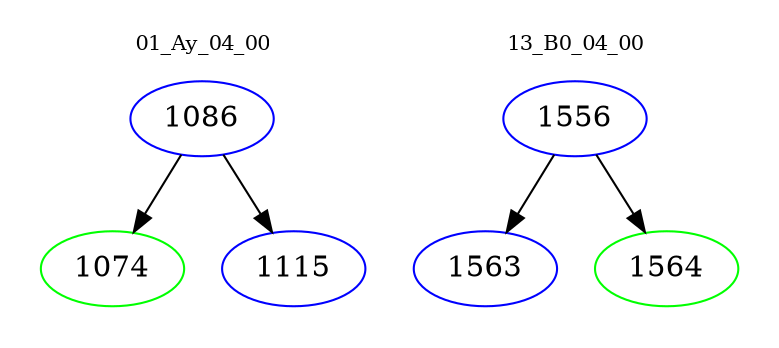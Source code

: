 digraph{
subgraph cluster_0 {
color = white
label = "01_Ay_04_00";
fontsize=10;
T0_1086 [label="1086", color="blue"]
T0_1086 -> T0_1074 [color="black"]
T0_1074 [label="1074", color="green"]
T0_1086 -> T0_1115 [color="black"]
T0_1115 [label="1115", color="blue"]
}
subgraph cluster_1 {
color = white
label = "13_B0_04_00";
fontsize=10;
T1_1556 [label="1556", color="blue"]
T1_1556 -> T1_1563 [color="black"]
T1_1563 [label="1563", color="blue"]
T1_1556 -> T1_1564 [color="black"]
T1_1564 [label="1564", color="green"]
}
}
